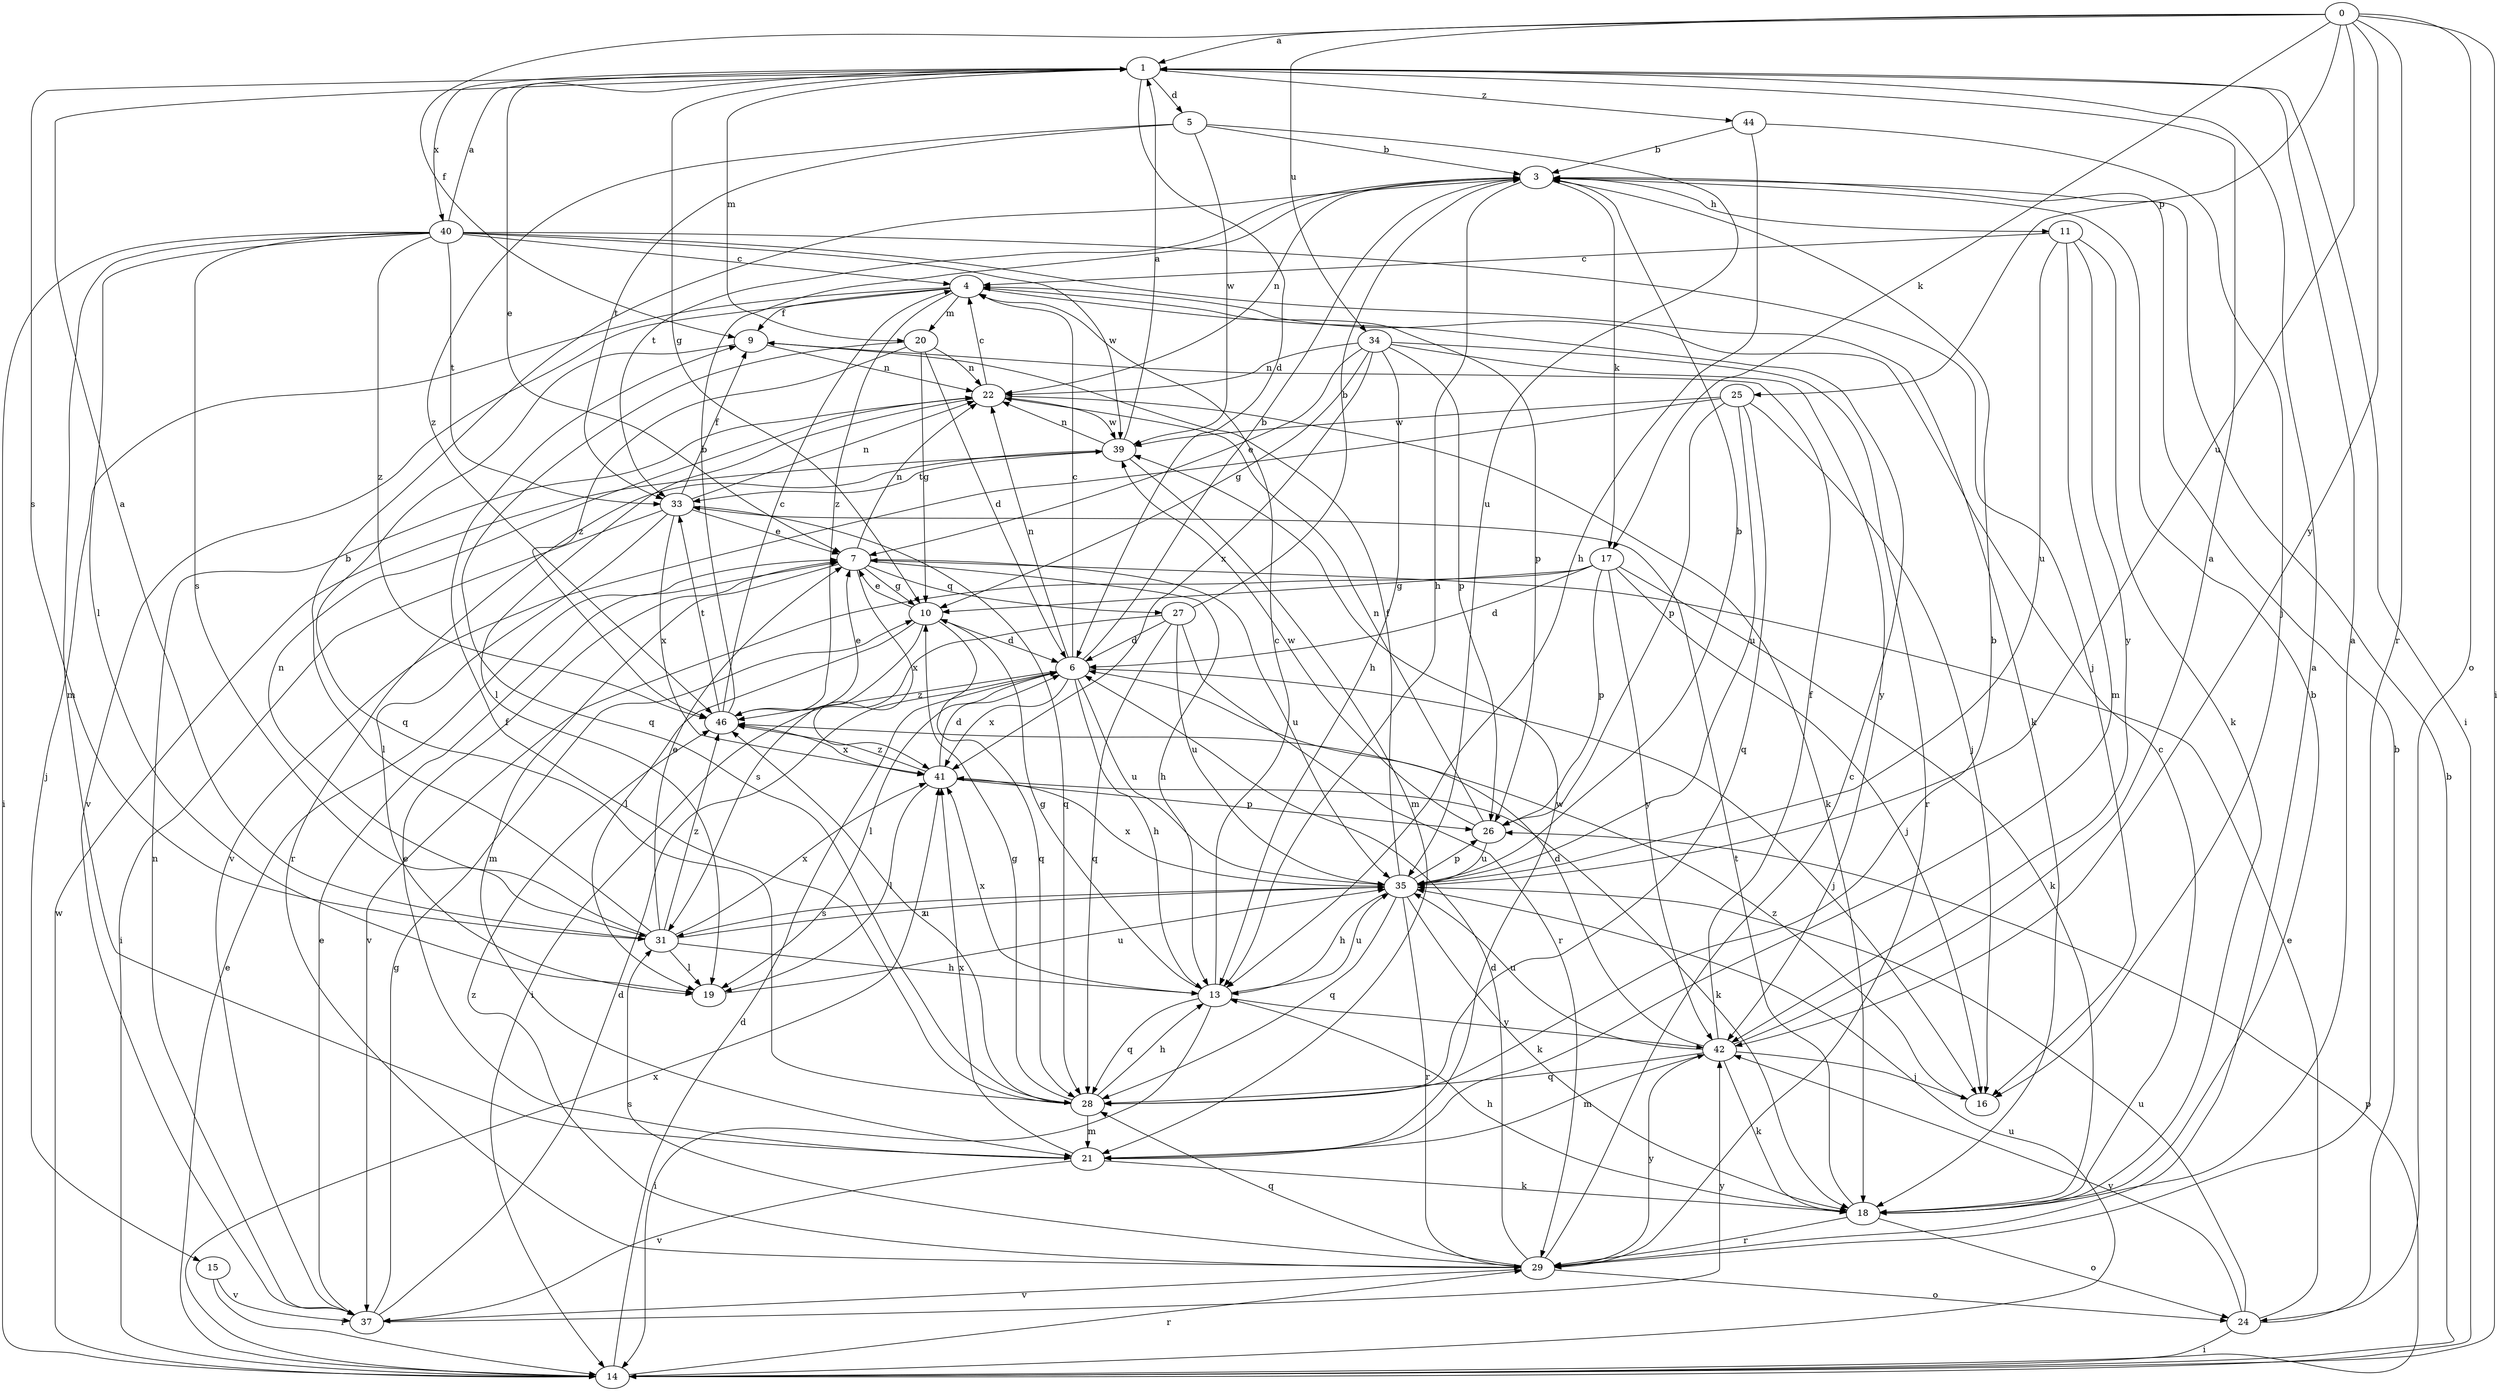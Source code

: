 strict digraph  {
0;
1;
3;
4;
5;
6;
7;
9;
10;
11;
13;
14;
15;
16;
17;
18;
19;
20;
21;
22;
24;
25;
26;
27;
28;
29;
31;
33;
34;
35;
37;
39;
40;
41;
42;
44;
46;
0 -> 1  [label=a];
0 -> 9  [label=f];
0 -> 14  [label=i];
0 -> 17  [label=k];
0 -> 24  [label=o];
0 -> 25  [label=p];
0 -> 29  [label=r];
0 -> 34  [label=u];
0 -> 35  [label=u];
0 -> 42  [label=y];
1 -> 5  [label=d];
1 -> 6  [label=d];
1 -> 7  [label=e];
1 -> 10  [label=g];
1 -> 14  [label=i];
1 -> 20  [label=m];
1 -> 31  [label=s];
1 -> 40  [label=x];
1 -> 44  [label=z];
3 -> 11  [label=h];
3 -> 13  [label=h];
3 -> 17  [label=k];
3 -> 22  [label=n];
3 -> 33  [label=t];
4 -> 9  [label=f];
4 -> 15  [label=j];
4 -> 20  [label=m];
4 -> 26  [label=p];
4 -> 37  [label=v];
4 -> 46  [label=z];
5 -> 3  [label=b];
5 -> 33  [label=t];
5 -> 35  [label=u];
5 -> 39  [label=w];
5 -> 46  [label=z];
6 -> 3  [label=b];
6 -> 4  [label=c];
6 -> 13  [label=h];
6 -> 16  [label=j];
6 -> 19  [label=l];
6 -> 22  [label=n];
6 -> 35  [label=u];
6 -> 41  [label=x];
6 -> 46  [label=z];
7 -> 10  [label=g];
7 -> 13  [label=h];
7 -> 21  [label=m];
7 -> 22  [label=n];
7 -> 27  [label=q];
7 -> 35  [label=u];
7 -> 41  [label=x];
9 -> 22  [label=n];
9 -> 28  [label=q];
10 -> 6  [label=d];
10 -> 7  [label=e];
10 -> 19  [label=l];
10 -> 28  [label=q];
10 -> 31  [label=s];
11 -> 4  [label=c];
11 -> 18  [label=k];
11 -> 21  [label=m];
11 -> 35  [label=u];
11 -> 42  [label=y];
13 -> 4  [label=c];
13 -> 10  [label=g];
13 -> 14  [label=i];
13 -> 28  [label=q];
13 -> 35  [label=u];
13 -> 41  [label=x];
13 -> 42  [label=y];
14 -> 3  [label=b];
14 -> 6  [label=d];
14 -> 7  [label=e];
14 -> 26  [label=p];
14 -> 29  [label=r];
14 -> 35  [label=u];
14 -> 39  [label=w];
14 -> 41  [label=x];
15 -> 14  [label=i];
15 -> 37  [label=v];
16 -> 46  [label=z];
17 -> 6  [label=d];
17 -> 10  [label=g];
17 -> 16  [label=j];
17 -> 18  [label=k];
17 -> 26  [label=p];
17 -> 37  [label=v];
17 -> 42  [label=y];
18 -> 1  [label=a];
18 -> 3  [label=b];
18 -> 4  [label=c];
18 -> 13  [label=h];
18 -> 24  [label=o];
18 -> 29  [label=r];
18 -> 33  [label=t];
19 -> 35  [label=u];
20 -> 6  [label=d];
20 -> 10  [label=g];
20 -> 22  [label=n];
20 -> 28  [label=q];
20 -> 46  [label=z];
21 -> 7  [label=e];
21 -> 18  [label=k];
21 -> 37  [label=v];
21 -> 39  [label=w];
21 -> 41  [label=x];
22 -> 4  [label=c];
22 -> 18  [label=k];
22 -> 19  [label=l];
22 -> 39  [label=w];
24 -> 3  [label=b];
24 -> 7  [label=e];
24 -> 14  [label=i];
24 -> 35  [label=u];
24 -> 42  [label=y];
25 -> 16  [label=j];
25 -> 26  [label=p];
25 -> 28  [label=q];
25 -> 35  [label=u];
25 -> 37  [label=v];
25 -> 39  [label=w];
26 -> 22  [label=n];
26 -> 35  [label=u];
26 -> 39  [label=w];
27 -> 3  [label=b];
27 -> 6  [label=d];
27 -> 14  [label=i];
27 -> 28  [label=q];
27 -> 29  [label=r];
27 -> 35  [label=u];
28 -> 3  [label=b];
28 -> 9  [label=f];
28 -> 10  [label=g];
28 -> 13  [label=h];
28 -> 21  [label=m];
28 -> 46  [label=z];
29 -> 1  [label=a];
29 -> 4  [label=c];
29 -> 6  [label=d];
29 -> 24  [label=o];
29 -> 28  [label=q];
29 -> 31  [label=s];
29 -> 37  [label=v];
29 -> 42  [label=y];
29 -> 46  [label=z];
31 -> 1  [label=a];
31 -> 3  [label=b];
31 -> 7  [label=e];
31 -> 13  [label=h];
31 -> 19  [label=l];
31 -> 22  [label=n];
31 -> 35  [label=u];
31 -> 41  [label=x];
31 -> 46  [label=z];
33 -> 7  [label=e];
33 -> 9  [label=f];
33 -> 14  [label=i];
33 -> 19  [label=l];
33 -> 22  [label=n];
33 -> 28  [label=q];
33 -> 41  [label=x];
34 -> 7  [label=e];
34 -> 10  [label=g];
34 -> 13  [label=h];
34 -> 22  [label=n];
34 -> 26  [label=p];
34 -> 29  [label=r];
34 -> 41  [label=x];
34 -> 42  [label=y];
35 -> 3  [label=b];
35 -> 9  [label=f];
35 -> 13  [label=h];
35 -> 18  [label=k];
35 -> 26  [label=p];
35 -> 28  [label=q];
35 -> 29  [label=r];
35 -> 31  [label=s];
35 -> 41  [label=x];
37 -> 6  [label=d];
37 -> 7  [label=e];
37 -> 10  [label=g];
37 -> 22  [label=n];
37 -> 42  [label=y];
39 -> 1  [label=a];
39 -> 21  [label=m];
39 -> 22  [label=n];
39 -> 29  [label=r];
39 -> 33  [label=t];
40 -> 1  [label=a];
40 -> 4  [label=c];
40 -> 14  [label=i];
40 -> 16  [label=j];
40 -> 18  [label=k];
40 -> 19  [label=l];
40 -> 21  [label=m];
40 -> 31  [label=s];
40 -> 33  [label=t];
40 -> 39  [label=w];
40 -> 46  [label=z];
41 -> 6  [label=d];
41 -> 18  [label=k];
41 -> 19  [label=l];
41 -> 26  [label=p];
41 -> 46  [label=z];
42 -> 1  [label=a];
42 -> 6  [label=d];
42 -> 9  [label=f];
42 -> 16  [label=j];
42 -> 18  [label=k];
42 -> 21  [label=m];
42 -> 28  [label=q];
42 -> 35  [label=u];
44 -> 3  [label=b];
44 -> 13  [label=h];
44 -> 16  [label=j];
46 -> 3  [label=b];
46 -> 4  [label=c];
46 -> 7  [label=e];
46 -> 33  [label=t];
46 -> 41  [label=x];
}
